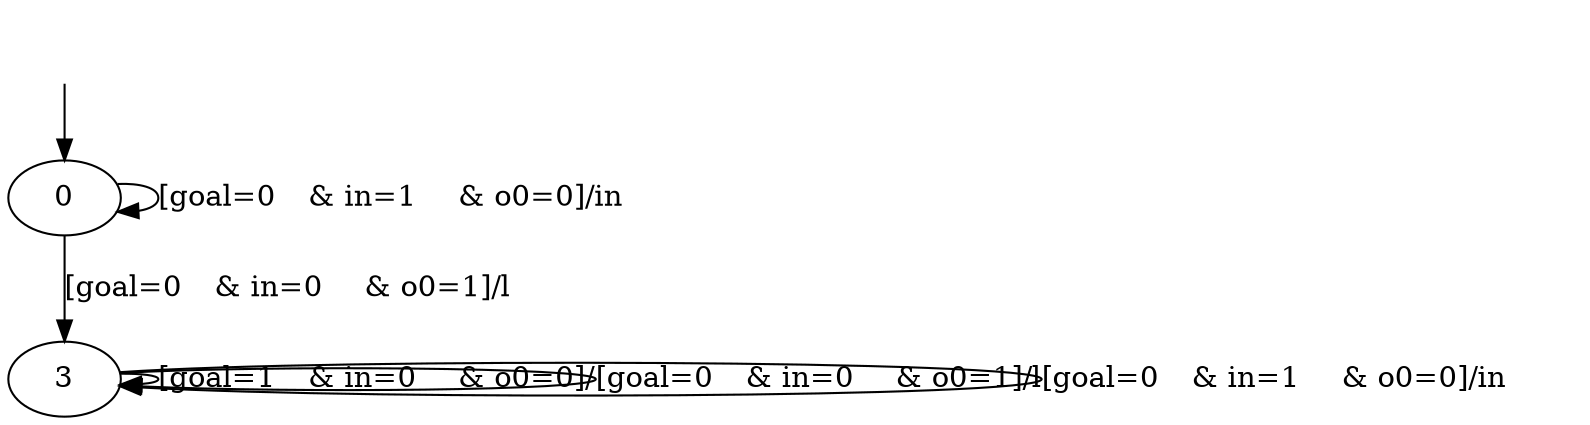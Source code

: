 digraph {
0;
3;
__init [label="", style=invis, width=0];
__init -> 0;
0 -> 3 [label="[goal=0	& in=0	& o0=1]/l"];
0 -> 0 [label="[goal=0	& in=1	& o0=0]/in"];
3 -> 3 [label="[goal=1	& in=0	& o0=0]/"];
3 -> 3 [label="[goal=0	& in=0	& o0=1]/l"];
3 -> 3 [label="[goal=0	& in=1	& o0=0]/in"];
}